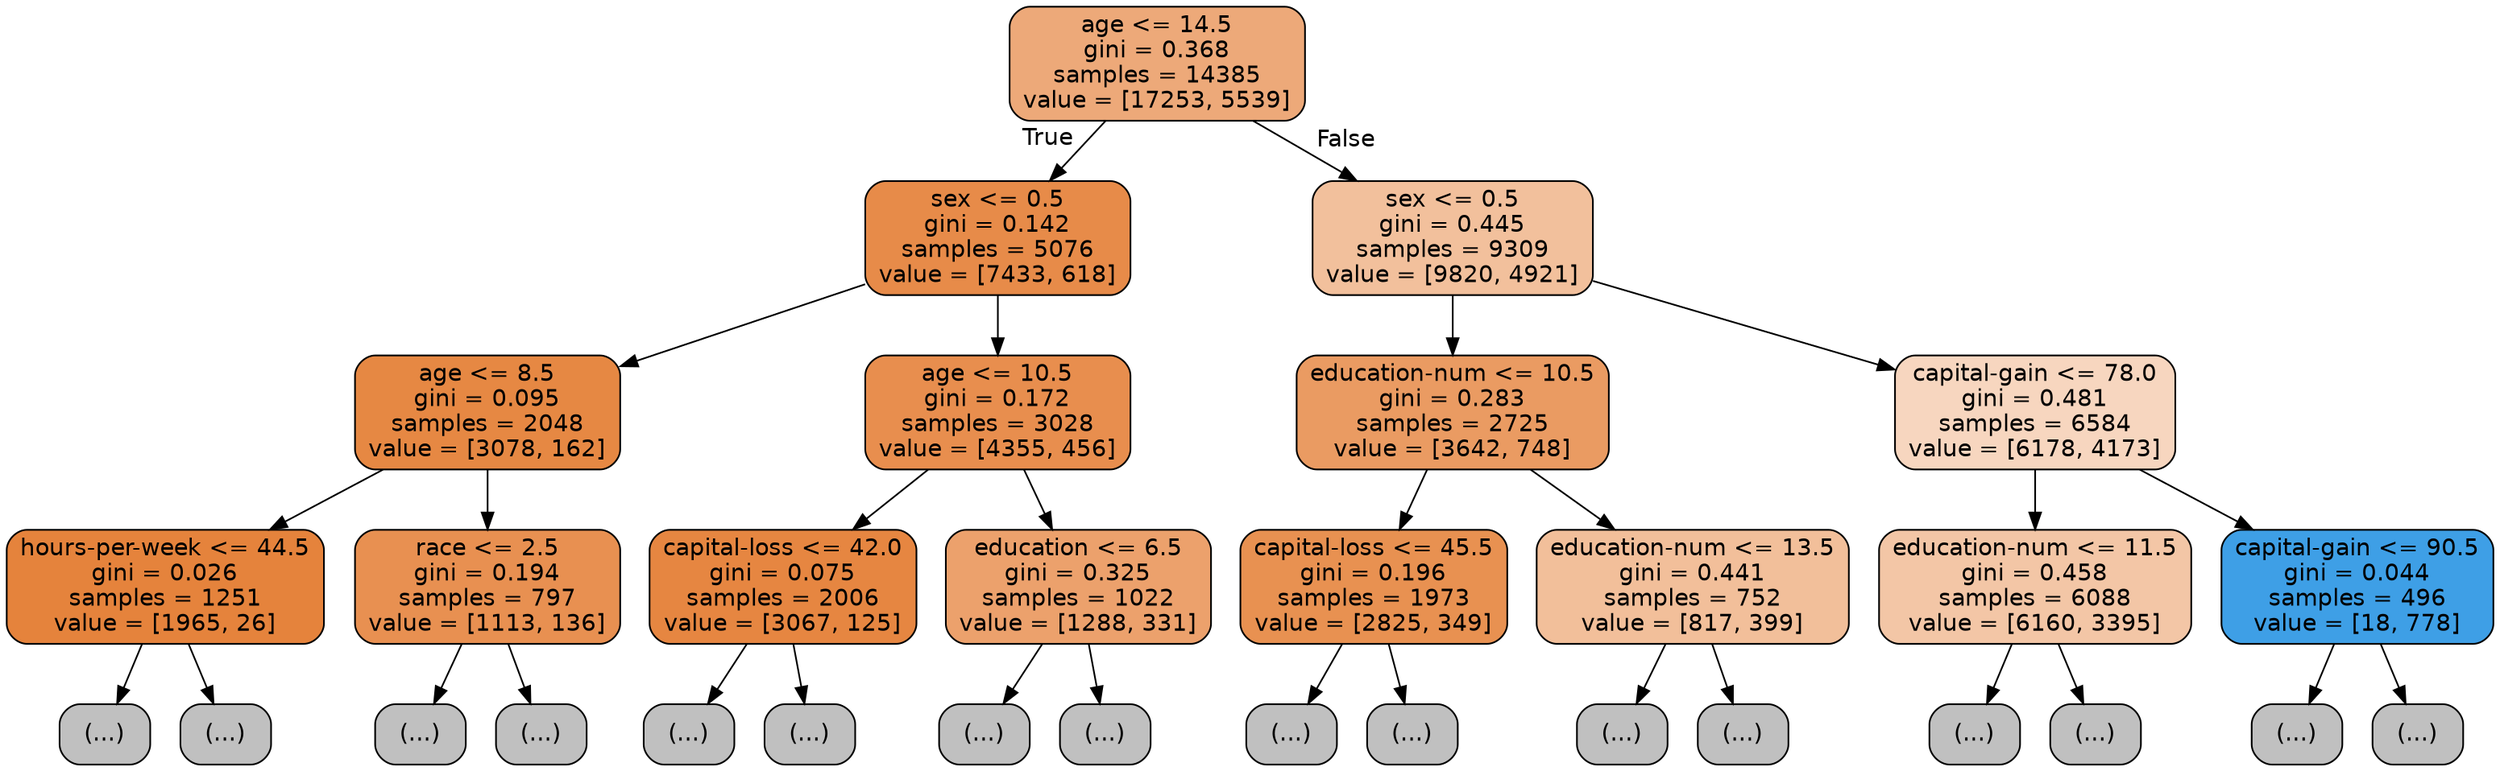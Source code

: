 digraph Tree {
node [shape=box, style="filled, rounded", color="black", fontname=helvetica] ;
edge [fontname=helvetica] ;
0 [label="age <= 14.5\ngini = 0.368\nsamples = 14385\nvalue = [17253, 5539]", fillcolor="#eda979"] ;
1 [label="sex <= 0.5\ngini = 0.142\nsamples = 5076\nvalue = [7433, 618]", fillcolor="#e78b49"] ;
0 -> 1 [labeldistance=2.5, labelangle=45, headlabel="True"] ;
2 [label="age <= 8.5\ngini = 0.095\nsamples = 2048\nvalue = [3078, 162]", fillcolor="#e68843"] ;
1 -> 2 ;
3 [label="hours-per-week <= 44.5\ngini = 0.026\nsamples = 1251\nvalue = [1965, 26]", fillcolor="#e5833c"] ;
2 -> 3 ;
4 [label="(...)", fillcolor="#C0C0C0"] ;
3 -> 4 ;
29 [label="(...)", fillcolor="#C0C0C0"] ;
3 -> 29 ;
36 [label="race <= 2.5\ngini = 0.194\nsamples = 797\nvalue = [1113, 136]", fillcolor="#e89051"] ;
2 -> 36 ;
37 [label="(...)", fillcolor="#C0C0C0"] ;
36 -> 37 ;
38 [label="(...)", fillcolor="#C0C0C0"] ;
36 -> 38 ;
81 [label="age <= 10.5\ngini = 0.172\nsamples = 3028\nvalue = [4355, 456]", fillcolor="#e88e4e"] ;
1 -> 81 ;
82 [label="capital-loss <= 42.0\ngini = 0.075\nsamples = 2006\nvalue = [3067, 125]", fillcolor="#e68641"] ;
81 -> 82 ;
83 [label="(...)", fillcolor="#C0C0C0"] ;
82 -> 83 ;
160 [label="(...)", fillcolor="#C0C0C0"] ;
82 -> 160 ;
163 [label="education <= 6.5\ngini = 0.325\nsamples = 1022\nvalue = [1288, 331]", fillcolor="#eca16c"] ;
81 -> 163 ;
164 [label="(...)", fillcolor="#C0C0C0"] ;
163 -> 164 ;
173 [label="(...)", fillcolor="#C0C0C0"] ;
163 -> 173 ;
258 [label="sex <= 0.5\ngini = 0.445\nsamples = 9309\nvalue = [9820, 4921]", fillcolor="#f2c09c"] ;
0 -> 258 [labeldistance=2.5, labelangle=-45, headlabel="False"] ;
259 [label="education-num <= 10.5\ngini = 0.283\nsamples = 2725\nvalue = [3642, 748]", fillcolor="#ea9b62"] ;
258 -> 259 ;
260 [label="capital-loss <= 45.5\ngini = 0.196\nsamples = 1973\nvalue = [2825, 349]", fillcolor="#e89151"] ;
259 -> 260 ;
261 [label="(...)", fillcolor="#C0C0C0"] ;
260 -> 261 ;
344 [label="(...)", fillcolor="#C0C0C0"] ;
260 -> 344 ;
345 [label="education-num <= 13.5\ngini = 0.441\nsamples = 752\nvalue = [817, 399]", fillcolor="#f2bf9a"] ;
259 -> 345 ;
346 [label="(...)", fillcolor="#C0C0C0"] ;
345 -> 346 ;
415 [label="(...)", fillcolor="#C0C0C0"] ;
345 -> 415 ;
426 [label="capital-gain <= 78.0\ngini = 0.481\nsamples = 6584\nvalue = [6178, 4173]", fillcolor="#f7d6bf"] ;
258 -> 426 ;
427 [label="education-num <= 11.5\ngini = 0.458\nsamples = 6088\nvalue = [6160, 3395]", fillcolor="#f3c6a6"] ;
426 -> 427 ;
428 [label="(...)", fillcolor="#C0C0C0"] ;
427 -> 428 ;
583 [label="(...)", fillcolor="#C0C0C0"] ;
427 -> 583 ;
682 [label="capital-gain <= 90.5\ngini = 0.044\nsamples = 496\nvalue = [18, 778]", fillcolor="#3e9fe6"] ;
426 -> 682 ;
683 [label="(...)", fillcolor="#C0C0C0"] ;
682 -> 683 ;
686 [label="(...)", fillcolor="#C0C0C0"] ;
682 -> 686 ;
}